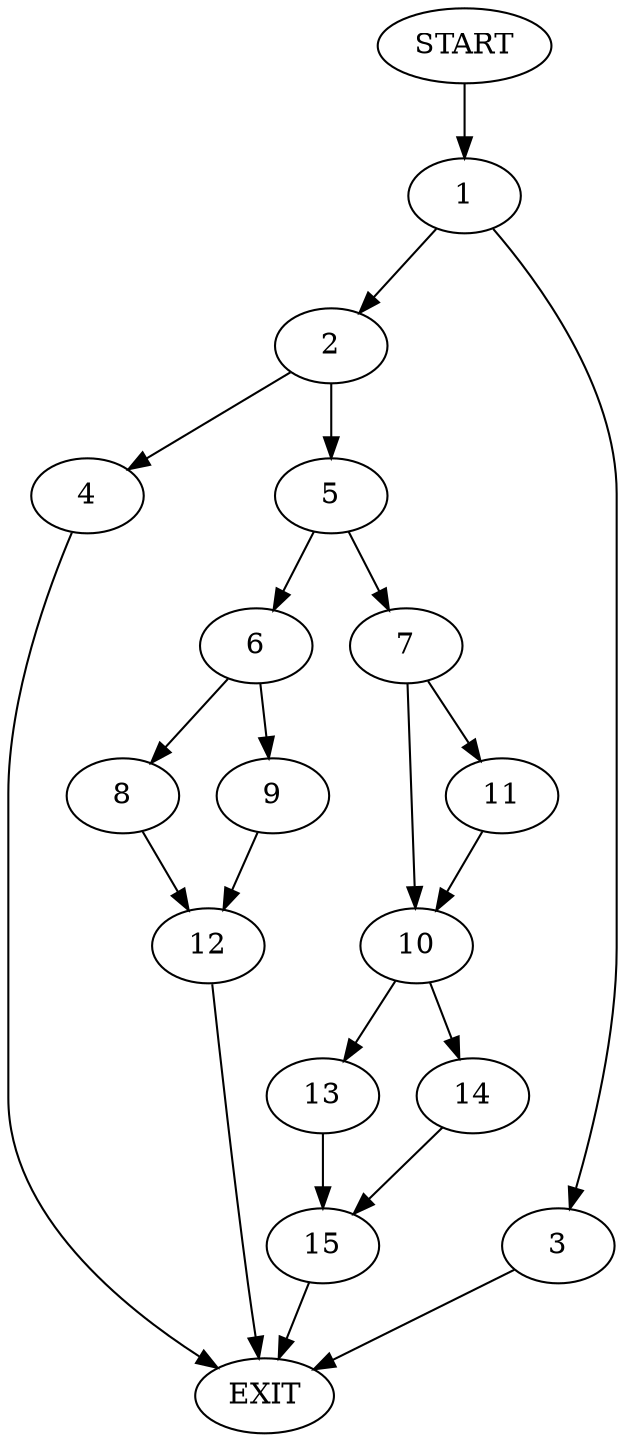 digraph {
0 [label="START"]
16 [label="EXIT"]
0 -> 1
1 -> 2
1 -> 3
3 -> 16
2 -> 4
2 -> 5
4 -> 16
5 -> 6
5 -> 7
6 -> 8
6 -> 9
7 -> 10
7 -> 11
8 -> 12
9 -> 12
12 -> 16
11 -> 10
10 -> 13
10 -> 14
13 -> 15
14 -> 15
15 -> 16
}
